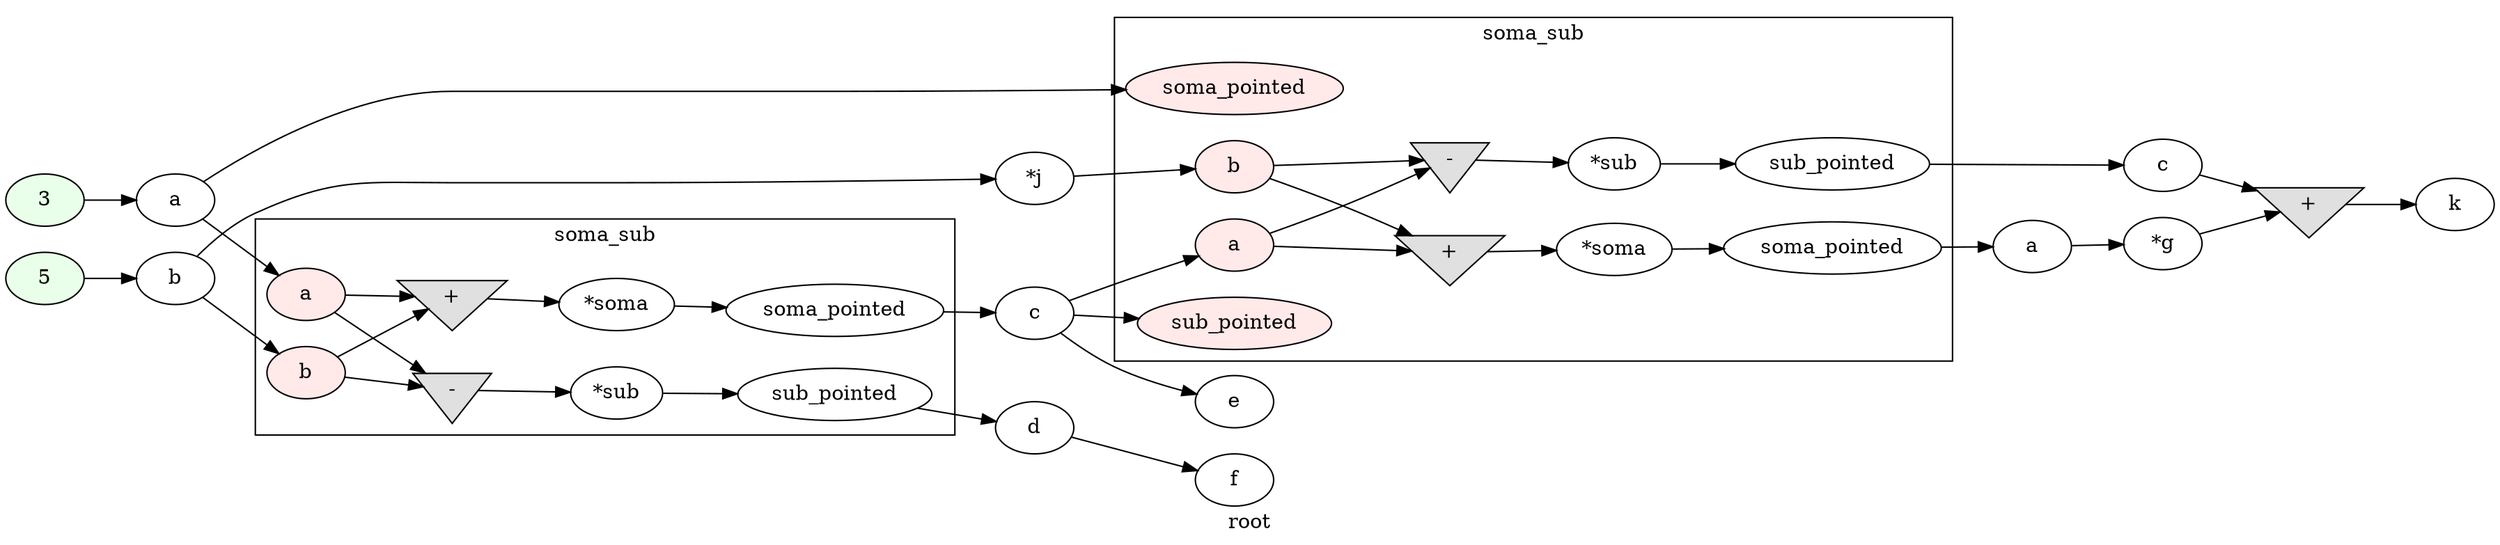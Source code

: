 digraph G
{
rankdir=LR;
label = "root";
	node_000011 [ label = "3", style=filled, fillcolor="#E9FFE9", startingline=10 ]
	node_000012 [ label = "a", startingline=10 ]
	node_000013 [ label = "5", style=filled, fillcolor="#E9FFE9", startingline=11 ]
	node_000014 [ label = "b", startingline=11 ]
	node_000025 [ label = "c", startingline=13 ]
	node_000026 [ label = "d", startingline=13 ]
	node_000027 [ label = "e", startingline=14 ]
	node_000028 [ label = "f", startingline=15 ]
	node_000029 [ label = "*j", startingline=20 ]
	node_000040 [ label = "a", startingline=20 ]
	node_000041 [ label = "c", startingline=20 ]
	node_000042 [ label = "*g", startingline=21 ]
	node_000043 [ label = "+", shape=invtriangle, style=filled, fillcolor="#E0E0E0", startingline=21 ]
	node_000044 [ label = "k", startingline=21 ]
subgraph cluster_1 {
label = "soma_sub";
parent = "G";
startingline = 13;
	node_000015 [ label = "a", style=filled, fillcolor="#FFE9E9", startingline=2 ]
	node_000016 [ label = "b", style=filled, fillcolor="#FFE9E9", startingline=2 ]
	node_000019 [ label = "+", shape=invtriangle, style=filled, fillcolor="#E0E0E0", startingline=4 ]
	node_000020 [ label = "*soma", startingline=4 ]
	node_000021 [ label = "soma_pointed", startingline=4 ]
	node_000022 [ label = "-", shape=invtriangle, style=filled, fillcolor="#E0E0E0", startingline=5 ]
	node_000023 [ label = "*sub", startingline=5 ]
	node_000024 [ label = "sub_pointed", startingline=5 ]
}
subgraph cluster_2 {
label = "soma_sub";
parent = "G";
startingline = 20;
	node_000030 [ label = "a", style=filled, fillcolor="#FFE9E9", startingline=2 ]
	node_000031 [ label = "b", style=filled, fillcolor="#FFE9E9", startingline=2 ]
	node_000032 [ label = "soma_pointed", style=filled, fillcolor="#FFE9E9", startingline=2 ]
	node_000033 [ label = "sub_pointed", style=filled, fillcolor="#FFE9E9", startingline=2 ]
	node_000034 [ label = "+", shape=invtriangle, style=filled, fillcolor="#E0E0E0", startingline=4 ]
	node_000035 [ label = "*soma", startingline=4 ]
	node_000036 [ label = "soma_pointed", startingline=4 ]
	node_000037 [ label = "-", shape=invtriangle, style=filled, fillcolor="#E0E0E0", startingline=5 ]
	node_000038 [ label = "*sub", startingline=5 ]
	node_000039 [ label = "sub_pointed", startingline=5 ]
}
	node_000011 -> node_000012
	node_000012 -> node_000015
	node_000012 -> node_000032
	node_000013 -> node_000014
	node_000014 -> node_000016
	node_000014 -> node_000029
	node_000025 -> node_000027
	node_000025 -> node_000030
	node_000025 -> node_000033
	node_000026 -> node_000028
	node_000029 -> node_000031
	node_000040 -> node_000042
	node_000041 -> node_000043
	node_000042 -> node_000043
	node_000043 -> node_000044
	node_000015 -> node_000019
	node_000015 -> node_000022
	node_000016 -> node_000019
	node_000016 -> node_000022
	node_000019 -> node_000020
	node_000020 -> node_000021
	node_000021 -> node_000025
	node_000022 -> node_000023
	node_000023 -> node_000024
	node_000024 -> node_000026
	node_000030 -> node_000034
	node_000030 -> node_000037
	node_000031 -> node_000034
	node_000031 -> node_000037
	node_000034 -> node_000035
	node_000035 -> node_000036
	node_000036 -> node_000040
	node_000037 -> node_000038
	node_000038 -> node_000039
	node_000039 -> node_000041
}
